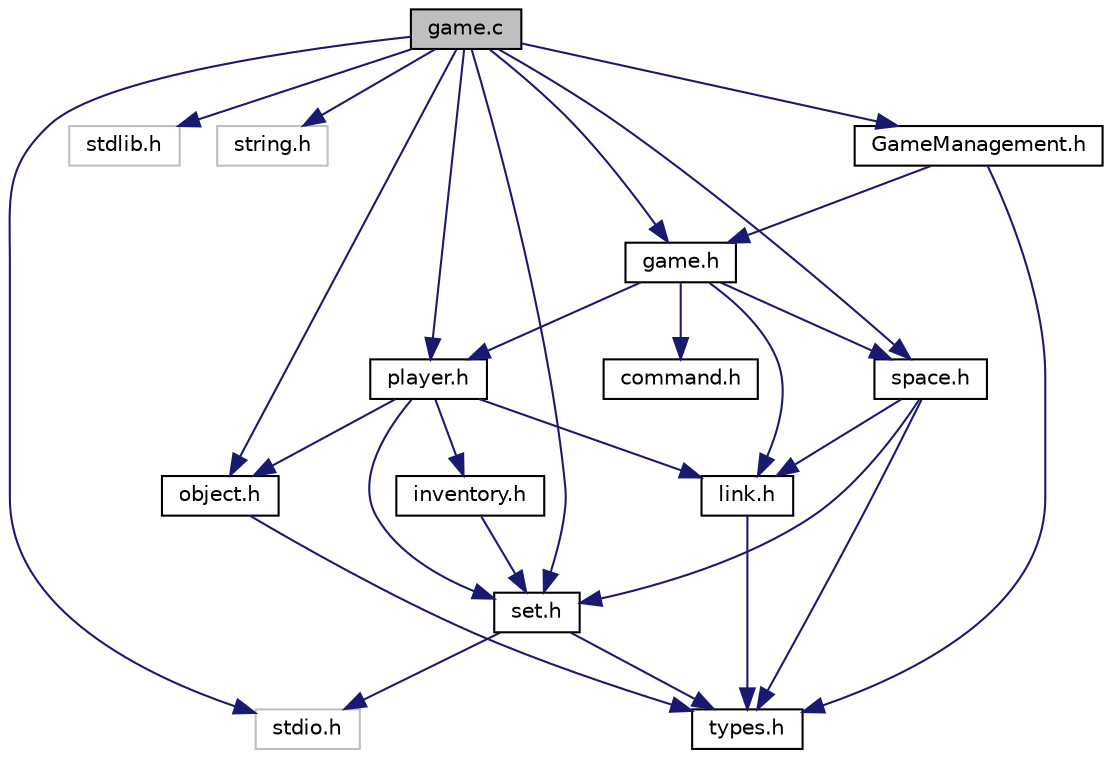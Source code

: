 digraph "game.c"
{
  edge [fontname="Helvetica",fontsize="10",labelfontname="Helvetica",labelfontsize="10"];
  node [fontname="Helvetica",fontsize="10",shape=record];
  Node0 [label="game.c",height=0.2,width=0.4,color="black", fillcolor="grey75", style="filled", fontcolor="black"];
  Node0 -> Node1 [color="midnightblue",fontsize="10",style="solid"];
  Node1 [label="stdio.h",height=0.2,width=0.4,color="grey75", fillcolor="white", style="filled"];
  Node0 -> Node2 [color="midnightblue",fontsize="10",style="solid"];
  Node2 [label="stdlib.h",height=0.2,width=0.4,color="grey75", fillcolor="white", style="filled"];
  Node0 -> Node3 [color="midnightblue",fontsize="10",style="solid"];
  Node3 [label="string.h",height=0.2,width=0.4,color="grey75", fillcolor="white", style="filled"];
  Node0 -> Node4 [color="midnightblue",fontsize="10",style="solid"];
  Node4 [label="game.h",height=0.2,width=0.4,color="black", fillcolor="white", style="filled",URL="$game_8h.html",tooltip="It defines the game&#39;s functions, commands implementation and game&#39;s structure. "];
  Node4 -> Node5 [color="midnightblue",fontsize="10",style="solid"];
  Node5 [label="command.h",height=0.2,width=0.4,color="black", fillcolor="white", style="filled",URL="$command_8h.html",tooltip="It implements the command interpreter. "];
  Node4 -> Node6 [color="midnightblue",fontsize="10",style="solid"];
  Node6 [label="player.h",height=0.2,width=0.4,color="black", fillcolor="white", style="filled",URL="$player_8h.html",tooltip="It defines a Player. "];
  Node6 -> Node7 [color="midnightblue",fontsize="10",style="solid"];
  Node7 [label="object.h",height=0.2,width=0.4,color="black", fillcolor="white", style="filled",URL="$object_8h_source.html"];
  Node7 -> Node8 [color="midnightblue",fontsize="10",style="solid"];
  Node8 [label="types.h",height=0.2,width=0.4,color="black", fillcolor="white", style="filled",URL="$types_8h.html",tooltip="It defines common types. "];
  Node6 -> Node9 [color="midnightblue",fontsize="10",style="solid"];
  Node9 [label="inventory.h",height=0.2,width=0.4,color="black", fillcolor="white", style="filled",URL="$inventory_8h.html",tooltip="It defines which how many objects the player is going to have. "];
  Node9 -> Node10 [color="midnightblue",fontsize="10",style="solid"];
  Node10 [label="set.h",height=0.2,width=0.4,color="black", fillcolor="white", style="filled",URL="$set_8h_source.html"];
  Node10 -> Node1 [color="midnightblue",fontsize="10",style="solid"];
  Node10 -> Node8 [color="midnightblue",fontsize="10",style="solid"];
  Node6 -> Node11 [color="midnightblue",fontsize="10",style="solid"];
  Node11 [label="link.h",height=0.2,width=0.4,color="black", fillcolor="white", style="filled",URL="$link_8h.html",tooltip="It defines the link, which spaces it links, and whether it open or closed. "];
  Node11 -> Node8 [color="midnightblue",fontsize="10",style="solid"];
  Node6 -> Node10 [color="midnightblue",fontsize="10",style="solid"];
  Node4 -> Node12 [color="midnightblue",fontsize="10",style="solid"];
  Node12 [label="space.h",height=0.2,width=0.4,color="black", fillcolor="white", style="filled",URL="$space_8h.html",tooltip="It defines a space. "];
  Node12 -> Node8 [color="midnightblue",fontsize="10",style="solid"];
  Node12 -> Node10 [color="midnightblue",fontsize="10",style="solid"];
  Node12 -> Node11 [color="midnightblue",fontsize="10",style="solid"];
  Node4 -> Node11 [color="midnightblue",fontsize="10",style="solid"];
  Node0 -> Node13 [color="midnightblue",fontsize="10",style="solid"];
  Node13 [label="GameManagement.h",height=0.2,width=0.4,color="black", fillcolor="white", style="filled",URL="$GameManagement_8h_source.html"];
  Node13 -> Node8 [color="midnightblue",fontsize="10",style="solid"];
  Node13 -> Node4 [color="midnightblue",fontsize="10",style="solid"];
  Node0 -> Node7 [color="midnightblue",fontsize="10",style="solid"];
  Node0 -> Node6 [color="midnightblue",fontsize="10",style="solid"];
  Node0 -> Node10 [color="midnightblue",fontsize="10",style="solid"];
  Node0 -> Node12 [color="midnightblue",fontsize="10",style="solid"];
}
